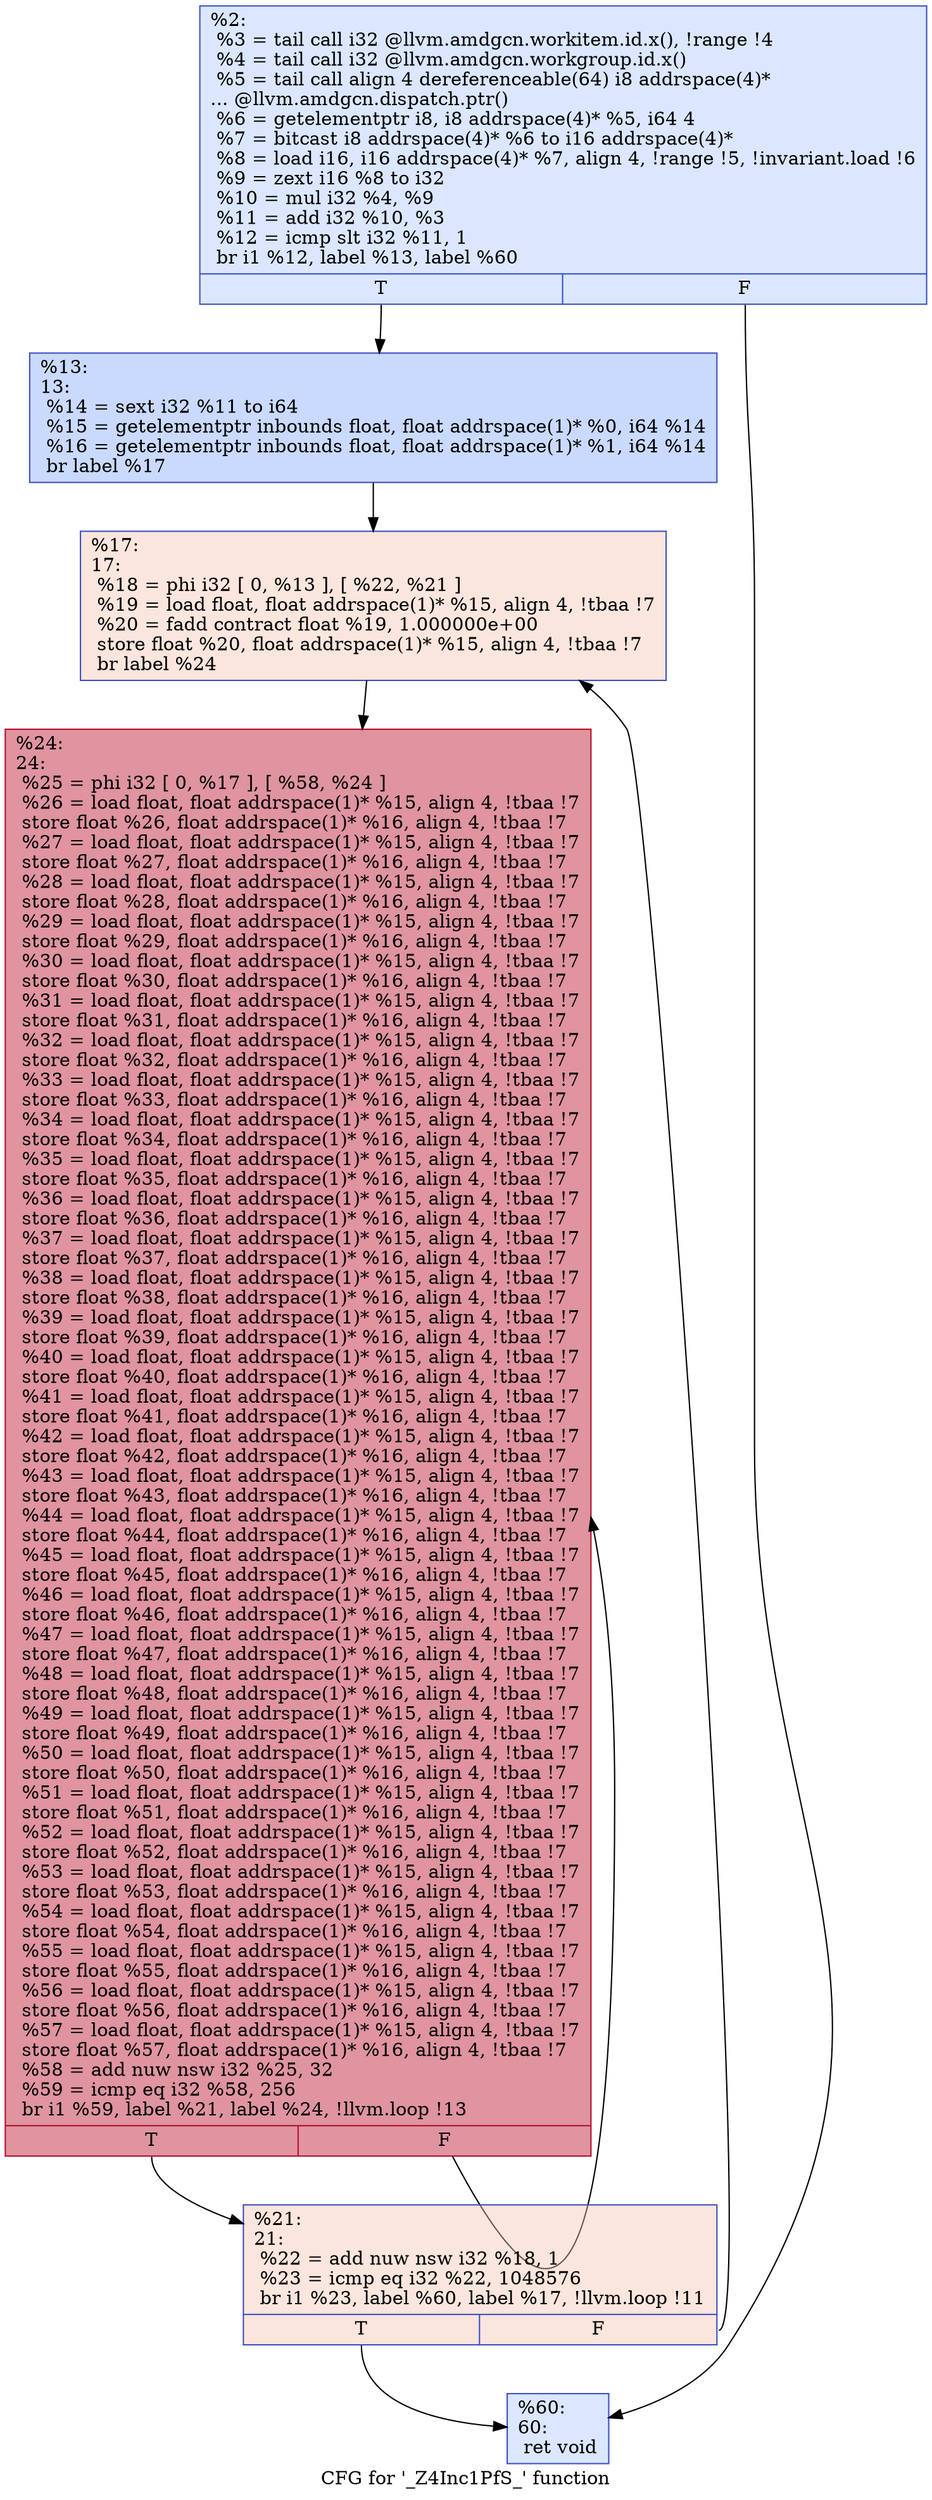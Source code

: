digraph "CFG for '_Z4Inc1PfS_' function" {
	label="CFG for '_Z4Inc1PfS_' function";

	Node0x48cd140 [shape=record,color="#3d50c3ff", style=filled, fillcolor="#abc8fd70",label="{%2:\l  %3 = tail call i32 @llvm.amdgcn.workitem.id.x(), !range !4\l  %4 = tail call i32 @llvm.amdgcn.workgroup.id.x()\l  %5 = tail call align 4 dereferenceable(64) i8 addrspace(4)*\l... @llvm.amdgcn.dispatch.ptr()\l  %6 = getelementptr i8, i8 addrspace(4)* %5, i64 4\l  %7 = bitcast i8 addrspace(4)* %6 to i16 addrspace(4)*\l  %8 = load i16, i16 addrspace(4)* %7, align 4, !range !5, !invariant.load !6\l  %9 = zext i16 %8 to i32\l  %10 = mul i32 %4, %9\l  %11 = add i32 %10, %3\l  %12 = icmp slt i32 %11, 1\l  br i1 %12, label %13, label %60\l|{<s0>T|<s1>F}}"];
	Node0x48cd140:s0 -> Node0x48ce0f0;
	Node0x48cd140:s1 -> Node0x48cf110;
	Node0x48ce0f0 [shape=record,color="#3d50c3ff", style=filled, fillcolor="#88abfd70",label="{%13:\l13:                                               \l  %14 = sext i32 %11 to i64\l  %15 = getelementptr inbounds float, float addrspace(1)* %0, i64 %14\l  %16 = getelementptr inbounds float, float addrspace(1)* %1, i64 %14\l  br label %17\l}"];
	Node0x48ce0f0 -> Node0x48cee20;
	Node0x48cee20 [shape=record,color="#3d50c3ff", style=filled, fillcolor="#f3c7b170",label="{%17:\l17:                                               \l  %18 = phi i32 [ 0, %13 ], [ %22, %21 ]\l  %19 = load float, float addrspace(1)* %15, align 4, !tbaa !7\l  %20 = fadd contract float %19, 1.000000e+00\l  store float %20, float addrspace(1)* %15, align 4, !tbaa !7\l  br label %24\l}"];
	Node0x48cee20 -> Node0x48d0a50;
	Node0x48cf5b0 [shape=record,color="#3d50c3ff", style=filled, fillcolor="#f3c7b170",label="{%21:\l21:                                               \l  %22 = add nuw nsw i32 %18, 1\l  %23 = icmp eq i32 %22, 1048576\l  br i1 %23, label %60, label %17, !llvm.loop !11\l|{<s0>T|<s1>F}}"];
	Node0x48cf5b0:s0 -> Node0x48cf110;
	Node0x48cf5b0:s1 -> Node0x48cee20;
	Node0x48d0a50 [shape=record,color="#b70d28ff", style=filled, fillcolor="#b70d2870",label="{%24:\l24:                                               \l  %25 = phi i32 [ 0, %17 ], [ %58, %24 ]\l  %26 = load float, float addrspace(1)* %15, align 4, !tbaa !7\l  store float %26, float addrspace(1)* %16, align 4, !tbaa !7\l  %27 = load float, float addrspace(1)* %15, align 4, !tbaa !7\l  store float %27, float addrspace(1)* %16, align 4, !tbaa !7\l  %28 = load float, float addrspace(1)* %15, align 4, !tbaa !7\l  store float %28, float addrspace(1)* %16, align 4, !tbaa !7\l  %29 = load float, float addrspace(1)* %15, align 4, !tbaa !7\l  store float %29, float addrspace(1)* %16, align 4, !tbaa !7\l  %30 = load float, float addrspace(1)* %15, align 4, !tbaa !7\l  store float %30, float addrspace(1)* %16, align 4, !tbaa !7\l  %31 = load float, float addrspace(1)* %15, align 4, !tbaa !7\l  store float %31, float addrspace(1)* %16, align 4, !tbaa !7\l  %32 = load float, float addrspace(1)* %15, align 4, !tbaa !7\l  store float %32, float addrspace(1)* %16, align 4, !tbaa !7\l  %33 = load float, float addrspace(1)* %15, align 4, !tbaa !7\l  store float %33, float addrspace(1)* %16, align 4, !tbaa !7\l  %34 = load float, float addrspace(1)* %15, align 4, !tbaa !7\l  store float %34, float addrspace(1)* %16, align 4, !tbaa !7\l  %35 = load float, float addrspace(1)* %15, align 4, !tbaa !7\l  store float %35, float addrspace(1)* %16, align 4, !tbaa !7\l  %36 = load float, float addrspace(1)* %15, align 4, !tbaa !7\l  store float %36, float addrspace(1)* %16, align 4, !tbaa !7\l  %37 = load float, float addrspace(1)* %15, align 4, !tbaa !7\l  store float %37, float addrspace(1)* %16, align 4, !tbaa !7\l  %38 = load float, float addrspace(1)* %15, align 4, !tbaa !7\l  store float %38, float addrspace(1)* %16, align 4, !tbaa !7\l  %39 = load float, float addrspace(1)* %15, align 4, !tbaa !7\l  store float %39, float addrspace(1)* %16, align 4, !tbaa !7\l  %40 = load float, float addrspace(1)* %15, align 4, !tbaa !7\l  store float %40, float addrspace(1)* %16, align 4, !tbaa !7\l  %41 = load float, float addrspace(1)* %15, align 4, !tbaa !7\l  store float %41, float addrspace(1)* %16, align 4, !tbaa !7\l  %42 = load float, float addrspace(1)* %15, align 4, !tbaa !7\l  store float %42, float addrspace(1)* %16, align 4, !tbaa !7\l  %43 = load float, float addrspace(1)* %15, align 4, !tbaa !7\l  store float %43, float addrspace(1)* %16, align 4, !tbaa !7\l  %44 = load float, float addrspace(1)* %15, align 4, !tbaa !7\l  store float %44, float addrspace(1)* %16, align 4, !tbaa !7\l  %45 = load float, float addrspace(1)* %15, align 4, !tbaa !7\l  store float %45, float addrspace(1)* %16, align 4, !tbaa !7\l  %46 = load float, float addrspace(1)* %15, align 4, !tbaa !7\l  store float %46, float addrspace(1)* %16, align 4, !tbaa !7\l  %47 = load float, float addrspace(1)* %15, align 4, !tbaa !7\l  store float %47, float addrspace(1)* %16, align 4, !tbaa !7\l  %48 = load float, float addrspace(1)* %15, align 4, !tbaa !7\l  store float %48, float addrspace(1)* %16, align 4, !tbaa !7\l  %49 = load float, float addrspace(1)* %15, align 4, !tbaa !7\l  store float %49, float addrspace(1)* %16, align 4, !tbaa !7\l  %50 = load float, float addrspace(1)* %15, align 4, !tbaa !7\l  store float %50, float addrspace(1)* %16, align 4, !tbaa !7\l  %51 = load float, float addrspace(1)* %15, align 4, !tbaa !7\l  store float %51, float addrspace(1)* %16, align 4, !tbaa !7\l  %52 = load float, float addrspace(1)* %15, align 4, !tbaa !7\l  store float %52, float addrspace(1)* %16, align 4, !tbaa !7\l  %53 = load float, float addrspace(1)* %15, align 4, !tbaa !7\l  store float %53, float addrspace(1)* %16, align 4, !tbaa !7\l  %54 = load float, float addrspace(1)* %15, align 4, !tbaa !7\l  store float %54, float addrspace(1)* %16, align 4, !tbaa !7\l  %55 = load float, float addrspace(1)* %15, align 4, !tbaa !7\l  store float %55, float addrspace(1)* %16, align 4, !tbaa !7\l  %56 = load float, float addrspace(1)* %15, align 4, !tbaa !7\l  store float %56, float addrspace(1)* %16, align 4, !tbaa !7\l  %57 = load float, float addrspace(1)* %15, align 4, !tbaa !7\l  store float %57, float addrspace(1)* %16, align 4, !tbaa !7\l  %58 = add nuw nsw i32 %25, 32\l  %59 = icmp eq i32 %58, 256\l  br i1 %59, label %21, label %24, !llvm.loop !13\l|{<s0>T|<s1>F}}"];
	Node0x48d0a50:s0 -> Node0x48cf5b0;
	Node0x48d0a50:s1 -> Node0x48d0a50;
	Node0x48cf110 [shape=record,color="#3d50c3ff", style=filled, fillcolor="#abc8fd70",label="{%60:\l60:                                               \l  ret void\l}"];
}
